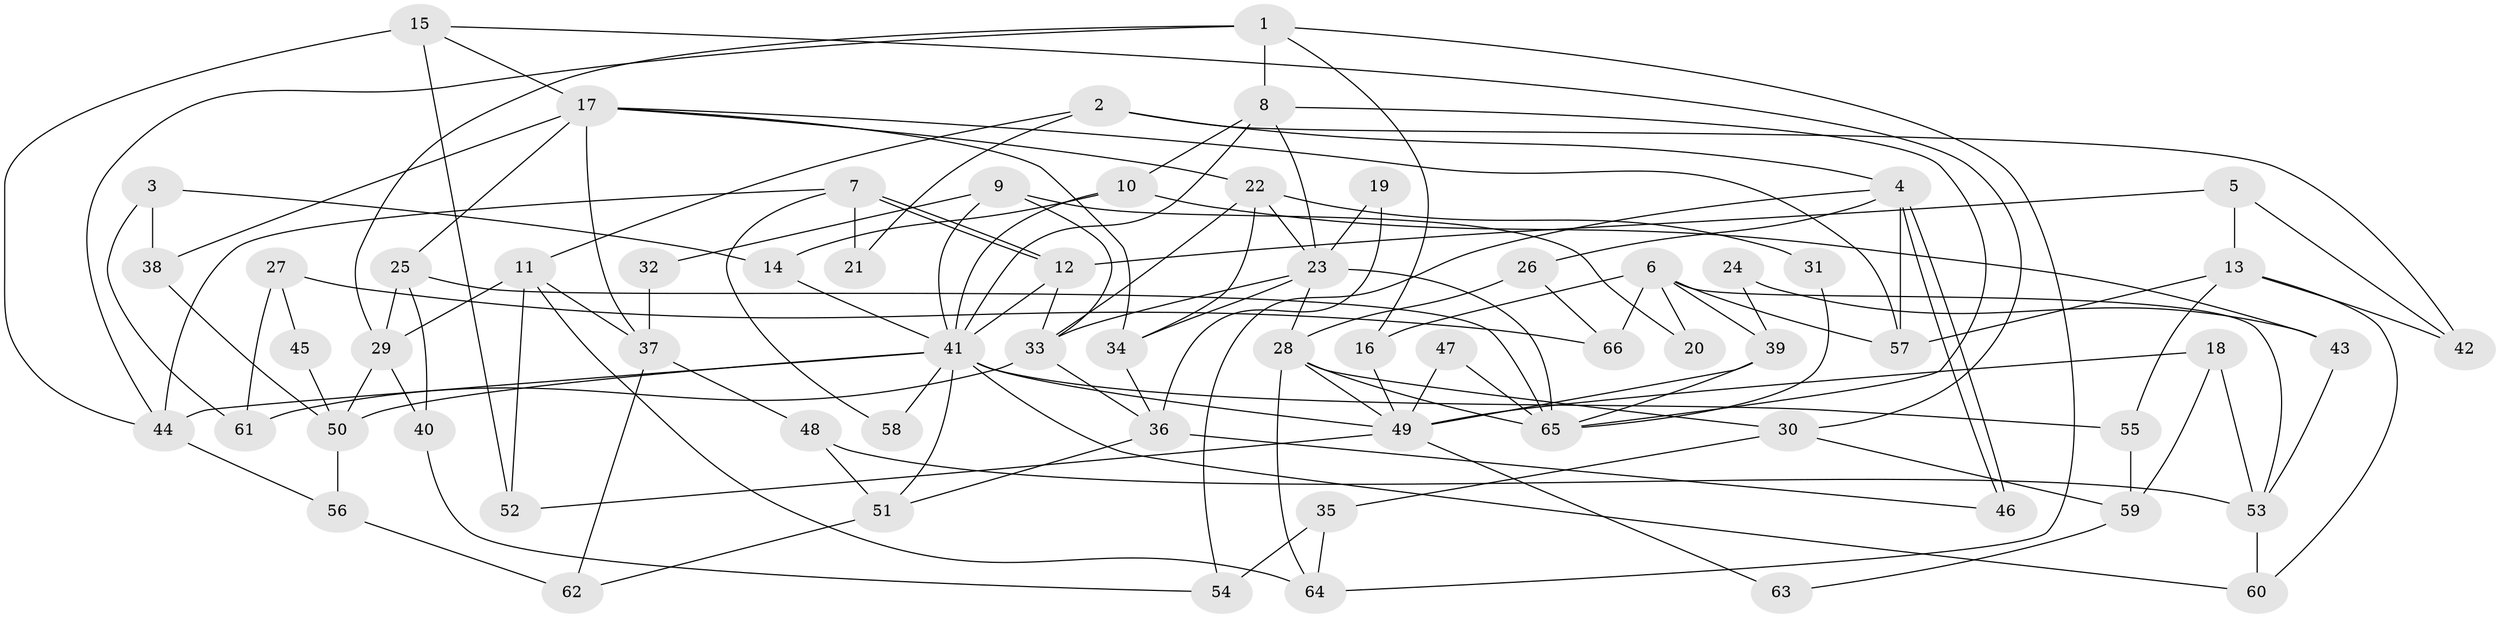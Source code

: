 // Generated by graph-tools (version 1.1) at 2025/36/03/09/25 02:36:18]
// undirected, 66 vertices, 132 edges
graph export_dot {
graph [start="1"]
  node [color=gray90,style=filled];
  1;
  2;
  3;
  4;
  5;
  6;
  7;
  8;
  9;
  10;
  11;
  12;
  13;
  14;
  15;
  16;
  17;
  18;
  19;
  20;
  21;
  22;
  23;
  24;
  25;
  26;
  27;
  28;
  29;
  30;
  31;
  32;
  33;
  34;
  35;
  36;
  37;
  38;
  39;
  40;
  41;
  42;
  43;
  44;
  45;
  46;
  47;
  48;
  49;
  50;
  51;
  52;
  53;
  54;
  55;
  56;
  57;
  58;
  59;
  60;
  61;
  62;
  63;
  64;
  65;
  66;
  1 -- 8;
  1 -- 44;
  1 -- 16;
  1 -- 29;
  1 -- 64;
  2 -- 42;
  2 -- 11;
  2 -- 4;
  2 -- 21;
  3 -- 14;
  3 -- 38;
  3 -- 61;
  4 -- 46;
  4 -- 46;
  4 -- 26;
  4 -- 54;
  4 -- 57;
  5 -- 13;
  5 -- 12;
  5 -- 42;
  6 -- 57;
  6 -- 16;
  6 -- 20;
  6 -- 39;
  6 -- 53;
  6 -- 66;
  7 -- 12;
  7 -- 12;
  7 -- 44;
  7 -- 21;
  7 -- 58;
  8 -- 41;
  8 -- 23;
  8 -- 10;
  8 -- 65;
  9 -- 41;
  9 -- 33;
  9 -- 20;
  9 -- 32;
  10 -- 41;
  10 -- 14;
  10 -- 43;
  11 -- 64;
  11 -- 29;
  11 -- 37;
  11 -- 52;
  12 -- 41;
  12 -- 33;
  13 -- 60;
  13 -- 55;
  13 -- 42;
  13 -- 57;
  14 -- 41;
  15 -- 30;
  15 -- 17;
  15 -- 44;
  15 -- 52;
  16 -- 49;
  17 -- 22;
  17 -- 57;
  17 -- 25;
  17 -- 34;
  17 -- 37;
  17 -- 38;
  18 -- 49;
  18 -- 53;
  18 -- 59;
  19 -- 36;
  19 -- 23;
  22 -- 33;
  22 -- 23;
  22 -- 31;
  22 -- 34;
  23 -- 34;
  23 -- 65;
  23 -- 28;
  23 -- 33;
  24 -- 39;
  24 -- 43;
  25 -- 65;
  25 -- 29;
  25 -- 40;
  26 -- 28;
  26 -- 66;
  27 -- 61;
  27 -- 66;
  27 -- 45;
  28 -- 65;
  28 -- 30;
  28 -- 49;
  28 -- 64;
  29 -- 40;
  29 -- 50;
  30 -- 35;
  30 -- 59;
  31 -- 65;
  32 -- 37;
  33 -- 36;
  33 -- 61;
  34 -- 36;
  35 -- 64;
  35 -- 54;
  36 -- 46;
  36 -- 51;
  37 -- 48;
  37 -- 62;
  38 -- 50;
  39 -- 49;
  39 -- 65;
  40 -- 54;
  41 -- 49;
  41 -- 50;
  41 -- 44;
  41 -- 51;
  41 -- 55;
  41 -- 58;
  41 -- 60;
  43 -- 53;
  44 -- 56;
  45 -- 50;
  47 -- 65;
  47 -- 49;
  48 -- 51;
  48 -- 53;
  49 -- 52;
  49 -- 63;
  50 -- 56;
  51 -- 62;
  53 -- 60;
  55 -- 59;
  56 -- 62;
  59 -- 63;
}
